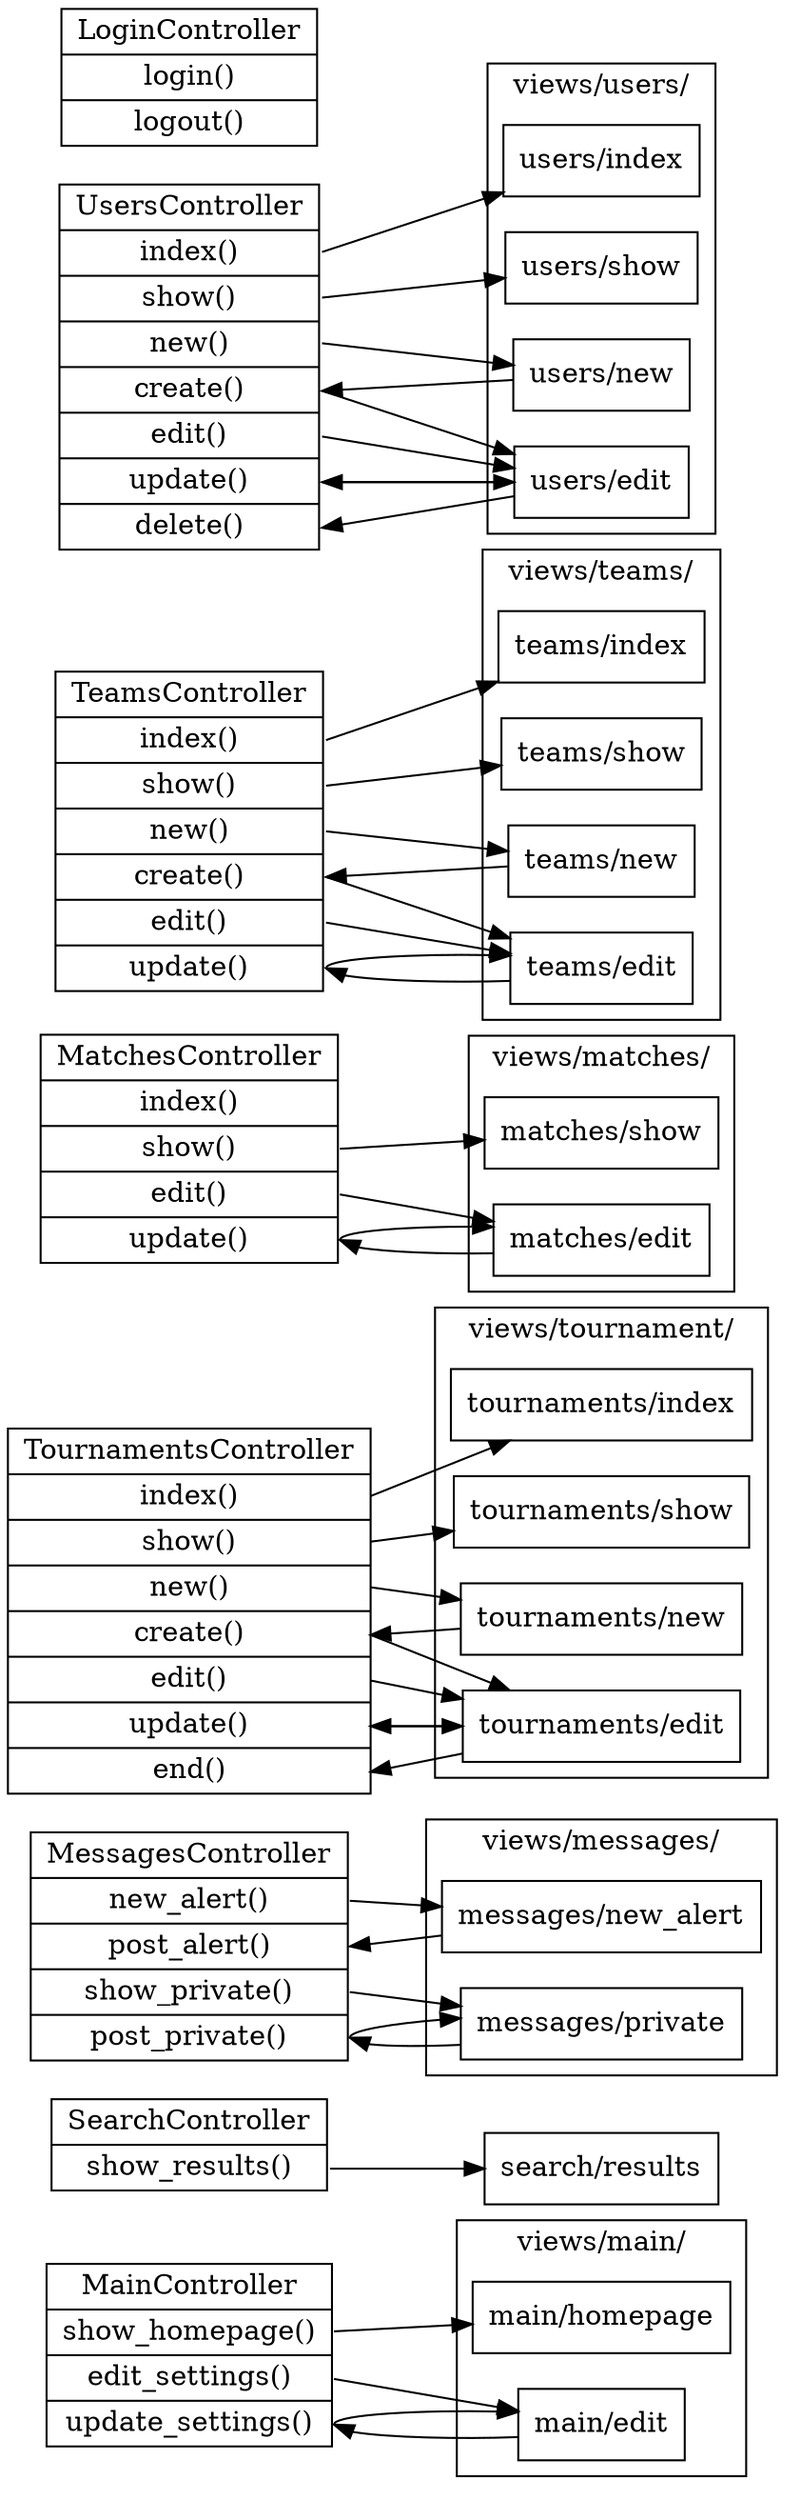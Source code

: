 digraph systemModel {
	rankdir="LR";
	splines="line";

	/*
	subgraph _clusterModels {
		label="Models"
		node[shape="record"];

		//BaseModel[label="<main> ActiveRecord::Base (abstract)"]

		Server[label="<main> Server"];
		Tournament[label="<main> Tournament"];
		Match[label="<main> Match"];
		Team[label="<main> Team"];
		User[label="<main> User | <attr_role> role | <attr_pw> password hash"];
	}
	*/

	subgraph _clusterViews {
		label="views/";
		node[shape="rectangle"]

		/*
		layouts_application[label="layouts/application (abstract)"]
		subgraph clusterViewsCommon {
			label="views/common/";
			common_permission_denied[label="common/permission_denied"];
			common_invalid[label="common/invalid"];
		}
		*/
		subgraph clusterViewsMain {
			label="views/main/";
			main_homepage[label="main/homepage"];
			main_edit[label="main/edit"];
		}
		search_results[label="search/results"];
		subgraph clusterViewsMessages {
			label="views/messages/";
			messages_new_alert[label="messages/new_alert"];
			messages_private[label="messages/private"];
		}
		subgraph clusterViewsTournament {
			label="views/tournament/";
			tournaments_index[label="tournaments/index"];
			tournaments_show[label="tournaments/show"];
			tournaments_new[label="tournaments/new"];
			tournaments_edit[label="tournaments/edit"];
		}
		subgraph clusterViewsMatches {
			label="views/matches/";
			matches_show[label="matches/show"];
			matches_edit[label="matches/edit"];
		}
		subgraph clusterViewsTeams {
			label="views/teams/";
			teams_index[label="teams/index"];
			teams_show[label="teams/show"];
			teams_new[label="teams/new"];
			teams_edit[label="teams/edit"];
		}
		subgraph clusterViewsUsers {
			label="views/users/";
			users_index[label="users/index"];
			users_new[label="users/new"];
			users_show[label="users/show"];
			users_edit[label="users/edit"];
		}
	}

	subgraph _clusterControllers {
		label="Controllers";
		node[shape="record"];

		//ApplicationController[label="<main> ApplicationController (abstract)"];

		MainController[label="<main> MainController | <index> show_homepage() | <edit> edit_settings() | <update> update_settings()"];
		LoginController[label="<main> LoginController | <login> login() | <logout> logout()"];
		SearchController[label="<main> SearchController | <show_results> show_results()"];
		MessagesController[label="<main> MessagesController | <new_alert> new_alert() | <post_alert> post_alert() | <show_private> show_private() | <post_private> post_private()"];
		TournamentsController[label="<main> TournamentsController | <index> index() | <show> show() | <new> new() | <create> create() | <edit> edit() | <update> update() | <end> end()"];
		MatchesController[label="<main> MatchesController | <index> index() | <show> show() | <edit> edit() | <update> update()"];
		TeamsController[label="<main> TeamsController | <index> index() | <show> show() | <new> new() | <create> create() | <edit> edit() | <update> update()"]
		UsersController[label="<main> UsersController | <index> index() | <show> show() | <new> new() | <create> create() | <edit> edit() | <update> update() | <delete> delete()"]
	}

	/*
	subgraph inheritance {
		# Kludge: Have a arrow going both ways, but one invisible, so
		# that it doesn't try to force a position

		# models

		Server:main -> BaseModel[arrowhead=onormal];
		BaseModel -> Server:main[style=invis];

		Tournament:main -> BaseModel[arrowhead=onormal];
		BaseModel -> Tournament:main[style=invis];

		Match:main -> BaseModel[arrowhead=onormal];
		BaseModel -> Match:main[style=invis];

		Team:main -> BaseModel[arrowhead=onormal];
		BaseModel -> Team:main[style=invis];

		User:main -> BaseModel[arrowhead=onormal];
		BaseModel -> User:main[style=invis];

		# views

		common_permission_denied -> layouts_application[arrowhead=onormal];
		layouts_application -> common_permission_denied[style=invis];

		common_invalid -> layouts_application[arrowhead=onormal];
		layouts_application -> common_invalid[style=invis];

		main_homepage -> layouts_application[arrowhead=onormal];
		layouts_application -> main_homepage[style=invis];

		main_edit -> layouts_application[arrowhead=onormal];
		layouts_application -> main_edit[style=invis];

		messages_new_alert -> layouts_application[arrowhead=onormal];
		layouts_application -> messages_new_alert[style=invis];

		messages_private -> layouts_application[arrowhead=onormal];
		layouts_application -> messages_private[style=invis];

		tournaments_index -> layouts_application[arrowhead=onormal];
		layouts_application -> tournaments_index[style=invis];

		tournaments_show -> layouts_application[arrowhead=onormal];
		layouts_application -> tournaments_show[style=invis];

		tournaments_new -> layouts_application[arrowhead=onormal];
		layouts_application -> tournaments_new[style=invis];

		tournaments_edit -> layouts_application[arrowhead=onormal];
		layouts_application -> tournaments_edit[style=invis];

		matches_show -> layouts_application[arrowhead=onormal];
		layouts_application -> matches_show[style=invis];

		matches_edit -> layouts_application[arrowhead=onormal];
		layouts_application -> matches_edit[style=invis];

		teams_index -> layouts_application[arrowhead=onormal];
		layouts_application -> teams_index[style=invis];

		teams_show -> layouts_application[arrowhead=onormal];
		layouts_application -> teams_show[style=invis];

		teams_new -> layouts_application[arrowhead=onormal];
		layouts_application -> teams_new[style=invis];

		teams_edit -> layouts_application[arrowhead=onormal];
		layouts_application -> teams_edit[style=invis];

		users_index -> layouts_application[arrowhead=onormal];
		layouts_application -> users_index[style=invis];

		users_new -> layouts_application[arrowhead=onormal];
		layouts_application -> users_new[style=invis];

		users_show -> layouts_application[arrowhead=onormal];
		layouts_application -> users_show[style=invis];

		users_edit -> layouts_application[arrowhead=onormal];
		layouts_application -> users_edit[style=invis];

		# controllers

		MainController:main -> ApplicationController[arrowhead="onormal"];
		ApplicationController -> MainController:main[style=invis];

		TournamentsController:main -> ApplicationController[arrowhead="onormal"];
		ApplicationController -> TournamentsController:main[style=invis];

		MessagesController:main -> ApplicationController[arrowhead="onormal"];
		ApplicationController -> MessagesController:main[style=invis];

		LoginController:main -> ApplicationController[arrowhead="onormal"];
		ApplicationController -> LoginController:main[style=invis];

		SearchController:main -> ApplicationController[arrowhead="onormal"];
		ApplicationController -> SearchController:main[style=invis];

		UsersController:main -> ApplicationController[arrowhead="onormal"];
		ApplicationController -> UsersController:main[style=invis];

		MatchesController:main -> ApplicationController[arrowhead="onormal"];
		ApplicationController -> MatchesController:main[style=invis];
	}
	*/

	subgraph controller2view {
		MainController:index -> main_homepage;
		MainController:edit -> main_edit -> MainController:update -> main_edit;

		#LoginController:login -> common_permission_denied;
		#LoginController:logout -> common_invalid;

		SearchController:show_results -> search_results;

		MessagesController:new_alert -> messages_new_alert -> MessagesController:post_alert;
		MessagesController:show_private -> messages_private -> MessagesController:post_private -> messages_private;

		TournamentsController:index -> tournaments_index;
		TournamentsController:show -> tournaments_show;
		TournamentsController:new -> tournaments_new -> TournamentsController:create -> tournaments_edit -> TournamentsController:end;
		TournamentsController:edit -> tournaments_edit -> TournamentsController:update -> tournaments_edit;

		MatchesController:show -> matches_show;
		MatchesController:edit -> matches_edit -> MatchesController:update -> matches_edit;

		TeamsController:index -> teams_index;
		TeamsController:show -> teams_show;
		TeamsController:new -> teams_new -> TeamsController:create -> teams_edit;
		TeamsController:edit -> teams_edit -> TeamsController:update -> teams_edit;

		UsersController:index -> users_index;
		UsersController:show -> users_show;
		UsersController:new -> users_new -> UsersController:create -> users_edit -> UsersController:delete;
		UsersController:edit -> users_edit -> UsersController:update -> users_edit;
	}
}
